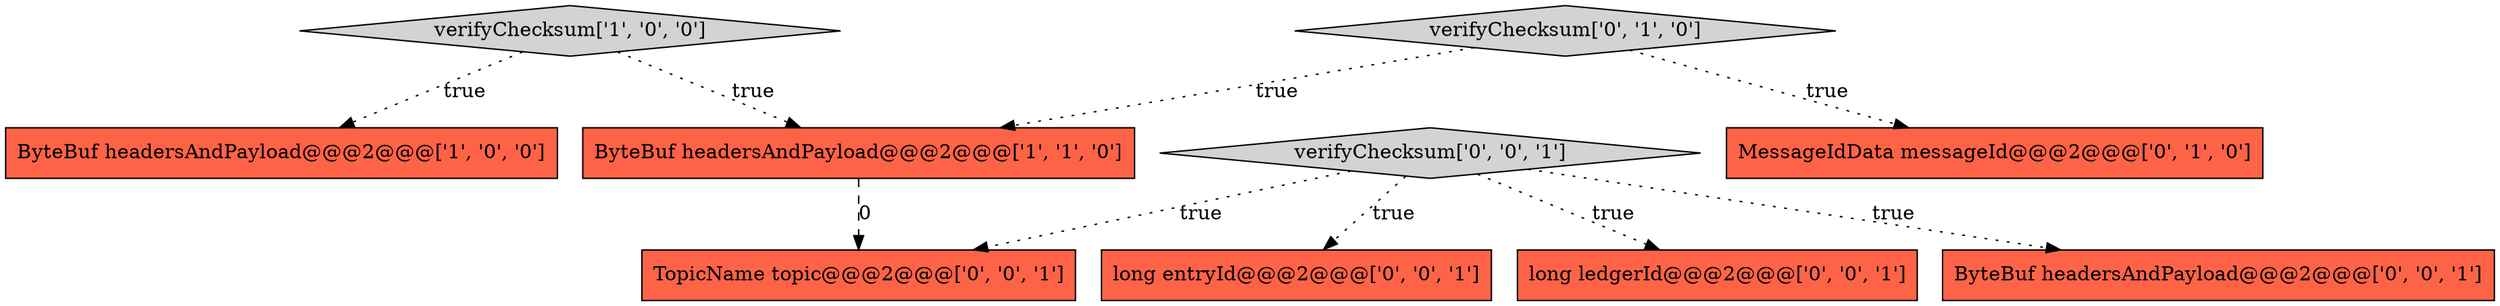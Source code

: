 digraph {
2 [style = filled, label = "ByteBuf headersAndPayload@@@2@@@['1', '1', '0']", fillcolor = tomato, shape = box image = "AAA0AAABBB1BBB"];
3 [style = filled, label = "MessageIdData messageId@@@2@@@['0', '1', '0']", fillcolor = tomato, shape = box image = "AAA0AAABBB2BBB"];
9 [style = filled, label = "verifyChecksum['0', '0', '1']", fillcolor = lightgray, shape = diamond image = "AAA0AAABBB3BBB"];
7 [style = filled, label = "ByteBuf headersAndPayload@@@2@@@['0', '0', '1']", fillcolor = tomato, shape = box image = "AAA0AAABBB3BBB"];
1 [style = filled, label = "verifyChecksum['1', '0', '0']", fillcolor = lightgray, shape = diamond image = "AAA0AAABBB1BBB"];
8 [style = filled, label = "TopicName topic@@@2@@@['0', '0', '1']", fillcolor = tomato, shape = box image = "AAA0AAABBB3BBB"];
6 [style = filled, label = "long entryId@@@2@@@['0', '0', '1']", fillcolor = tomato, shape = box image = "AAA0AAABBB3BBB"];
0 [style = filled, label = "ByteBuf headersAndPayload@@@2@@@['1', '0', '0']", fillcolor = tomato, shape = box image = "AAA0AAABBB1BBB"];
5 [style = filled, label = "long ledgerId@@@2@@@['0', '0', '1']", fillcolor = tomato, shape = box image = "AAA0AAABBB3BBB"];
4 [style = filled, label = "verifyChecksum['0', '1', '0']", fillcolor = lightgray, shape = diamond image = "AAA0AAABBB2BBB"];
1->2 [style = dotted, label="true"];
2->8 [style = dashed, label="0"];
9->8 [style = dotted, label="true"];
4->3 [style = dotted, label="true"];
9->5 [style = dotted, label="true"];
1->0 [style = dotted, label="true"];
9->6 [style = dotted, label="true"];
4->2 [style = dotted, label="true"];
9->7 [style = dotted, label="true"];
}
